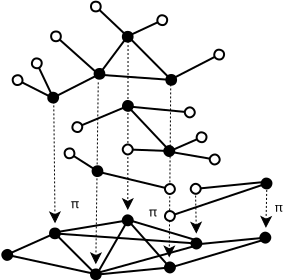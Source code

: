 <?xml version="1.0" encoding="UTF-8"?>
<dia:diagram xmlns:dia="http://www.lysator.liu.se/~alla/dia/">
  <dia:layer name="Background" visible="true" connectable="true" active="true">
    <dia:object type="Standard - Line" version="0" id="O0">
      <dia:attribute name="obj_pos">
        <dia:point val="7.85,14.95"/>
      </dia:attribute>
      <dia:attribute name="obj_bb">
        <dia:rectangle val="7.779,14.879;10.321,17.421"/>
      </dia:attribute>
      <dia:attribute name="conn_endpoints">
        <dia:point val="7.85,14.95"/>
        <dia:point val="10.25,17.35"/>
      </dia:attribute>
      <dia:attribute name="numcp">
        <dia:int val="1"/>
      </dia:attribute>
      <dia:attribute name="start_arrow">
        <dia:enum val="8"/>
      </dia:attribute>
      <dia:attribute name="start_arrow_length">
        <dia:real val="0.5"/>
      </dia:attribute>
      <dia:attribute name="start_arrow_width">
        <dia:real val="0.5"/>
      </dia:attribute>
      <dia:attribute name="end_arrow">
        <dia:enum val="8"/>
      </dia:attribute>
      <dia:attribute name="end_arrow_length">
        <dia:real val="0.5"/>
      </dia:attribute>
      <dia:attribute name="end_arrow_width">
        <dia:real val="0.5"/>
      </dia:attribute>
    </dia:object>
    <dia:object type="Standard - Line" version="0" id="O1">
      <dia:attribute name="obj_pos">
        <dia:point val="8.081,15.067"/>
      </dia:attribute>
      <dia:attribute name="obj_bb">
        <dia:rectangle val="8.023,14.158;11.984,15.124"/>
      </dia:attribute>
      <dia:attribute name="conn_endpoints">
        <dia:point val="8.081,15.067"/>
        <dia:point val="11.914,14.433"/>
      </dia:attribute>
      <dia:attribute name="numcp">
        <dia:int val="1"/>
      </dia:attribute>
      <dia:attribute name="end_arrow">
        <dia:enum val="8"/>
      </dia:attribute>
      <dia:attribute name="end_arrow_length">
        <dia:real val="0.5"/>
      </dia:attribute>
      <dia:attribute name="end_arrow_width">
        <dia:real val="0.5"/>
      </dia:attribute>
    </dia:object>
    <dia:object type="Standard - Line" version="0" id="O2">
      <dia:attribute name="obj_pos">
        <dia:point val="8.048,15.133"/>
      </dia:attribute>
      <dia:attribute name="obj_bb">
        <dia:rectangle val="7.994,15.08;15.421,15.952"/>
      </dia:attribute>
      <dia:attribute name="conn_endpoints">
        <dia:point val="8.048,15.133"/>
        <dia:point val="15.35,15.65"/>
      </dia:attribute>
      <dia:attribute name="numcp">
        <dia:int val="1"/>
      </dia:attribute>
      <dia:attribute name="end_arrow">
        <dia:enum val="8"/>
      </dia:attribute>
      <dia:attribute name="end_arrow_length">
        <dia:real val="0.5"/>
      </dia:attribute>
      <dia:attribute name="end_arrow_width">
        <dia:real val="0.5"/>
      </dia:attribute>
    </dia:object>
    <dia:object type="Standard - Line" version="0" id="O3">
      <dia:attribute name="obj_pos">
        <dia:point val="10.148,17.183"/>
      </dia:attribute>
      <dia:attribute name="obj_bb">
        <dia:rectangle val="10.093,16.51;14.095,17.238"/>
      </dia:attribute>
      <dia:attribute name="conn_endpoints">
        <dia:point val="10.148,17.183"/>
        <dia:point val="14.025,16.805"/>
      </dia:attribute>
      <dia:attribute name="numcp">
        <dia:int val="1"/>
      </dia:attribute>
      <dia:attribute name="end_arrow">
        <dia:enum val="8"/>
      </dia:attribute>
      <dia:attribute name="end_arrow_length">
        <dia:real val="0.5"/>
      </dia:attribute>
      <dia:attribute name="end_arrow_width">
        <dia:real val="0.5"/>
      </dia:attribute>
    </dia:object>
    <dia:object type="Standard - Line" version="0" id="O4">
      <dia:attribute name="obj_pos">
        <dia:point val="10,17.15"/>
      </dia:attribute>
      <dia:attribute name="obj_bb">
        <dia:rectangle val="5.331,15.89;10.059,17.209"/>
      </dia:attribute>
      <dia:attribute name="conn_endpoints">
        <dia:point val="10,17.15"/>
        <dia:point val="5.4,16.15"/>
      </dia:attribute>
      <dia:attribute name="numcp">
        <dia:int val="1"/>
      </dia:attribute>
      <dia:attribute name="end_arrow">
        <dia:enum val="8"/>
      </dia:attribute>
      <dia:attribute name="end_arrow_length">
        <dia:real val="0.5"/>
      </dia:attribute>
      <dia:attribute name="end_arrow_width">
        <dia:real val="0.5"/>
      </dia:attribute>
    </dia:object>
    <dia:object type="Standard - Line" version="0" id="O5">
      <dia:attribute name="obj_pos">
        <dia:point val="15.195,15.665"/>
      </dia:attribute>
      <dia:attribute name="obj_bb">
        <dia:rectangle val="15.14,15.02;18.865,15.72"/>
      </dia:attribute>
      <dia:attribute name="conn_endpoints">
        <dia:point val="15.195,15.665"/>
        <dia:point val="18.795,15.315"/>
      </dia:attribute>
      <dia:attribute name="numcp">
        <dia:int val="1"/>
      </dia:attribute>
      <dia:attribute name="end_arrow">
        <dia:enum val="8"/>
      </dia:attribute>
      <dia:attribute name="end_arrow_length">
        <dia:real val="0.5"/>
      </dia:attribute>
      <dia:attribute name="end_arrow_width">
        <dia:real val="0.5"/>
      </dia:attribute>
    </dia:object>
    <dia:object type="Standard - Line" version="0" id="O6">
      <dia:attribute name="obj_pos">
        <dia:point val="11.7,14.5"/>
      </dia:attribute>
      <dia:attribute name="obj_bb">
        <dia:rectangle val="11.629,14.429;13.768,16.821"/>
      </dia:attribute>
      <dia:attribute name="conn_endpoints">
        <dia:point val="11.7,14.5"/>
        <dia:point val="13.698,16.75"/>
      </dia:attribute>
      <dia:attribute name="numcp">
        <dia:int val="1"/>
      </dia:attribute>
    </dia:object>
    <dia:object type="Standard - Line" version="0" id="O7">
      <dia:attribute name="obj_pos">
        <dia:point val="11.536,14.406"/>
      </dia:attribute>
      <dia:attribute name="obj_bb">
        <dia:rectangle val="11.474,14.344;15.262,15.562"/>
      </dia:attribute>
      <dia:attribute name="conn_endpoints">
        <dia:point val="11.536,14.406"/>
        <dia:point val="15.2,15.5"/>
      </dia:attribute>
      <dia:attribute name="numcp">
        <dia:int val="1"/>
      </dia:attribute>
    </dia:object>
    <dia:object type="Standard - Line" version="0" id="O8">
      <dia:attribute name="obj_pos">
        <dia:point val="11.621,14.561"/>
      </dia:attribute>
      <dia:attribute name="obj_bb">
        <dia:rectangle val="10.182,14.493;11.69,17.018"/>
      </dia:attribute>
      <dia:attribute name="conn_endpoints">
        <dia:point val="11.621,14.561"/>
        <dia:point val="10.25,16.95"/>
      </dia:attribute>
      <dia:attribute name="numcp">
        <dia:int val="1"/>
      </dia:attribute>
    </dia:object>
    <dia:object type="Standard - Line" version="0" id="O9">
      <dia:attribute name="obj_pos">
        <dia:point val="5.681,16.167"/>
      </dia:attribute>
      <dia:attribute name="obj_bb">
        <dia:rectangle val="5.615,15.067;8.064,16.233"/>
      </dia:attribute>
      <dia:attribute name="conn_endpoints">
        <dia:point val="5.681,16.167"/>
        <dia:point val="7.998,15.133"/>
      </dia:attribute>
      <dia:attribute name="numcp">
        <dia:int val="1"/>
      </dia:attribute>
    </dia:object>
    <dia:object type="Standard - Line" version="0" id="O10">
      <dia:attribute name="obj_pos">
        <dia:point val="13.864,16.817"/>
      </dia:attribute>
      <dia:attribute name="obj_bb">
        <dia:rectangle val="13.802,15.338;18.693,16.879"/>
      </dia:attribute>
      <dia:attribute name="conn_endpoints">
        <dia:point val="13.864,16.817"/>
        <dia:point val="18.631,15.4"/>
      </dia:attribute>
      <dia:attribute name="numcp">
        <dia:int val="1"/>
      </dia:attribute>
    </dia:object>
    <dia:object type="Standard - Line" version="0" id="O11">
      <dia:attribute name="obj_pos">
        <dia:point val="10.098,17.117"/>
      </dia:attribute>
      <dia:attribute name="obj_bb">
        <dia:rectangle val="10.036,15.688;15.111,17.178"/>
      </dia:attribute>
      <dia:attribute name="conn_endpoints">
        <dia:point val="10.098,17.117"/>
        <dia:point val="15.05,15.75"/>
      </dia:attribute>
      <dia:attribute name="numcp">
        <dia:int val="1"/>
      </dia:attribute>
    </dia:object>
    <dia:object type="Standard - Line" version="0" id="O12">
      <dia:attribute name="obj_pos">
        <dia:point val="10.193,7.578"/>
      </dia:attribute>
      <dia:attribute name="obj_bb">
        <dia:rectangle val="9.774,7.553;10.385,16.697"/>
      </dia:attribute>
      <dia:attribute name="conn_endpoints">
        <dia:point val="10.193,7.578"/>
        <dia:point val="10.071,16.671"/>
      </dia:attribute>
      <dia:attribute name="numcp">
        <dia:int val="1"/>
      </dia:attribute>
      <dia:attribute name="line_width">
        <dia:real val="0.05"/>
      </dia:attribute>
      <dia:attribute name="line_style">
        <dia:enum val="4"/>
      </dia:attribute>
      <dia:attribute name="end_arrow">
        <dia:enum val="22"/>
      </dia:attribute>
      <dia:attribute name="end_arrow_length">
        <dia:real val="0.5"/>
      </dia:attribute>
      <dia:attribute name="end_arrow_width">
        <dia:real val="0.5"/>
      </dia:attribute>
    </dia:object>
    <dia:object type="Standard - Line" version="0" id="O13">
      <dia:attribute name="obj_pos">
        <dia:point val="18.618,12.953"/>
      </dia:attribute>
      <dia:attribute name="obj_bb">
        <dia:rectangle val="18.283,12.928;18.895,14.877"/>
      </dia:attribute>
      <dia:attribute name="conn_endpoints">
        <dia:point val="18.618,12.953"/>
        <dia:point val="18.575,14.851"/>
      </dia:attribute>
      <dia:attribute name="numcp">
        <dia:int val="1"/>
      </dia:attribute>
      <dia:attribute name="line_width">
        <dia:real val="0.05"/>
      </dia:attribute>
      <dia:attribute name="line_style">
        <dia:enum val="4"/>
      </dia:attribute>
      <dia:attribute name="end_arrow">
        <dia:enum val="22"/>
      </dia:attribute>
      <dia:attribute name="end_arrow_length">
        <dia:real val="0.5"/>
      </dia:attribute>
      <dia:attribute name="end_arrow_width">
        <dia:real val="0.5"/>
      </dia:attribute>
    </dia:object>
    <dia:object type="Standard - Text" version="1" id="O14">
      <dia:attribute name="obj_pos">
        <dia:point val="8.816,13.868"/>
      </dia:attribute>
      <dia:attribute name="obj_bb">
        <dia:rectangle val="8.816,13.273;9.201,14.018"/>
      </dia:attribute>
      <dia:attribute name="text">
        <dia:composite type="text">
          <dia:attribute name="string">
            <dia:string>#π#</dia:string>
          </dia:attribute>
          <dia:attribute name="font">
            <dia:font family="sans" style="0" name="Helvetica"/>
          </dia:attribute>
          <dia:attribute name="height">
            <dia:real val="0.8"/>
          </dia:attribute>
          <dia:attribute name="pos">
            <dia:point val="8.816,13.868"/>
          </dia:attribute>
          <dia:attribute name="color">
            <dia:color val="#000000ff"/>
          </dia:attribute>
          <dia:attribute name="alignment">
            <dia:enum val="0"/>
          </dia:attribute>
        </dia:composite>
      </dia:attribute>
      <dia:attribute name="valign">
        <dia:enum val="3"/>
      </dia:attribute>
    </dia:object>
    <dia:object type="Standard - Text" version="1" id="O15">
      <dia:attribute name="obj_pos">
        <dia:point val="19.008,14.041"/>
      </dia:attribute>
      <dia:attribute name="obj_bb">
        <dia:rectangle val="19.008,13.446;19.393,14.191"/>
      </dia:attribute>
      <dia:attribute name="text">
        <dia:composite type="text">
          <dia:attribute name="string">
            <dia:string>#π#</dia:string>
          </dia:attribute>
          <dia:attribute name="font">
            <dia:font family="sans" style="0" name="Helvetica"/>
          </dia:attribute>
          <dia:attribute name="height">
            <dia:real val="0.8"/>
          </dia:attribute>
          <dia:attribute name="pos">
            <dia:point val="19.008,14.041"/>
          </dia:attribute>
          <dia:attribute name="color">
            <dia:color val="#000000ff"/>
          </dia:attribute>
          <dia:attribute name="alignment">
            <dia:enum val="0"/>
          </dia:attribute>
        </dia:composite>
      </dia:attribute>
      <dia:attribute name="valign">
        <dia:enum val="3"/>
      </dia:attribute>
    </dia:object>
    <dia:object type="Standard - Text" version="1" id="O16">
      <dia:attribute name="obj_pos">
        <dia:point val="12.718,14.278"/>
      </dia:attribute>
      <dia:attribute name="obj_bb">
        <dia:rectangle val="12.718,13.683;13.103,14.428"/>
      </dia:attribute>
      <dia:attribute name="text">
        <dia:composite type="text">
          <dia:attribute name="string">
            <dia:string>#π#</dia:string>
          </dia:attribute>
          <dia:attribute name="font">
            <dia:font family="sans" style="0" name="Helvetica"/>
          </dia:attribute>
          <dia:attribute name="height">
            <dia:real val="0.8"/>
          </dia:attribute>
          <dia:attribute name="pos">
            <dia:point val="12.718,14.278"/>
          </dia:attribute>
          <dia:attribute name="color">
            <dia:color val="#000000ff"/>
          </dia:attribute>
          <dia:attribute name="alignment">
            <dia:enum val="0"/>
          </dia:attribute>
        </dia:composite>
      </dia:attribute>
      <dia:attribute name="valign">
        <dia:enum val="3"/>
      </dia:attribute>
    </dia:object>
    <dia:object type="Standard - Line" version="0" id="O17">
      <dia:attribute name="obj_pos">
        <dia:point val="11.684,5.506"/>
      </dia:attribute>
      <dia:attribute name="obj_bb">
        <dia:rectangle val="11.365,5.481;11.977,13.986"/>
      </dia:attribute>
      <dia:attribute name="conn_endpoints">
        <dia:point val="11.684,5.506"/>
        <dia:point val="11.67,13.961"/>
      </dia:attribute>
      <dia:attribute name="numcp">
        <dia:int val="1"/>
      </dia:attribute>
      <dia:attribute name="line_width">
        <dia:real val="0.05"/>
      </dia:attribute>
      <dia:attribute name="line_style">
        <dia:enum val="4"/>
      </dia:attribute>
      <dia:attribute name="end_arrow">
        <dia:enum val="22"/>
      </dia:attribute>
      <dia:attribute name="end_arrow_length">
        <dia:real val="0.5"/>
      </dia:attribute>
      <dia:attribute name="end_arrow_width">
        <dia:real val="0.5"/>
      </dia:attribute>
    </dia:object>
    <dia:object type="Standard - Line" version="0" id="O18">
      <dia:attribute name="obj_pos">
        <dia:point val="13.818,7.678"/>
      </dia:attribute>
      <dia:attribute name="obj_bb">
        <dia:rectangle val="13.441,7.653;14.053,16.356"/>
      </dia:attribute>
      <dia:attribute name="conn_endpoints">
        <dia:point val="13.818,7.678"/>
        <dia:point val="13.742,16.331"/>
      </dia:attribute>
      <dia:attribute name="numcp">
        <dia:int val="1"/>
      </dia:attribute>
      <dia:attribute name="line_width">
        <dia:real val="0.05"/>
      </dia:attribute>
      <dia:attribute name="line_style">
        <dia:enum val="4"/>
      </dia:attribute>
      <dia:attribute name="end_arrow">
        <dia:enum val="22"/>
      </dia:attribute>
      <dia:attribute name="end_arrow_length">
        <dia:real val="0.5"/>
      </dia:attribute>
      <dia:attribute name="end_arrow_width">
        <dia:real val="0.5"/>
      </dia:attribute>
    </dia:object>
    <dia:group>
      <dia:attribute name="meta">
        <dia:composite type="dict"/>
      </dia:attribute>
      <dia:attribute name="matrix"/>
      <dia:object type="Standard - Line" version="0" id="O19">
        <dia:attribute name="obj_pos">
          <dia:point val="11.718,8.828"/>
        </dia:attribute>
        <dia:attribute name="obj_bb">
          <dia:rectangle val="11.647,8.757;13.839,11.074"/>
        </dia:attribute>
        <dia:attribute name="conn_endpoints">
          <dia:point val="11.718,8.828"/>
          <dia:point val="13.768,11.003"/>
        </dia:attribute>
        <dia:attribute name="numcp">
          <dia:int val="1"/>
        </dia:attribute>
      </dia:object>
      <dia:group>
        <dia:attribute name="meta">
          <dia:composite type="dict"/>
        </dia:attribute>
        <dia:attribute name="matrix"/>
        <dia:object type="Standard - Line" version="0" id="O20">
          <dia:attribute name="obj_pos">
            <dia:point val="13.993,11.019"/>
          </dia:attribute>
          <dia:attribute name="obj_bb">
            <dia:rectangle val="11.316,10.61;14.064,11.33"/>
          </dia:attribute>
          <dia:attribute name="conn_endpoints">
            <dia:point val="13.993,11.019"/>
            <dia:point val="11.368,10.919"/>
          </dia:attribute>
          <dia:attribute name="numcp">
            <dia:int val="1"/>
          </dia:attribute>
          <dia:attribute name="start_arrow">
            <dia:enum val="8"/>
          </dia:attribute>
          <dia:attribute name="start_arrow_length">
            <dia:real val="0.5"/>
          </dia:attribute>
          <dia:attribute name="start_arrow_width">
            <dia:real val="0.5"/>
          </dia:attribute>
          <dia:attribute name="end_arrow">
            <dia:enum val="9"/>
          </dia:attribute>
          <dia:attribute name="end_arrow_length">
            <dia:real val="0.5"/>
          </dia:attribute>
          <dia:attribute name="end_arrow_width">
            <dia:real val="0.5"/>
          </dia:attribute>
        </dia:object>
        <dia:object type="Standard - Line" version="0" id="O21">
          <dia:attribute name="obj_pos">
            <dia:point val="13.918,10.95"/>
          </dia:attribute>
          <dia:attribute name="obj_bb">
            <dia:rectangle val="13.853,10.026;15.701,11.015"/>
          </dia:attribute>
          <dia:attribute name="conn_endpoints">
            <dia:point val="13.918,10.95"/>
            <dia:point val="15.635,10.2"/>
          </dia:attribute>
          <dia:attribute name="numcp">
            <dia:int val="1"/>
          </dia:attribute>
          <dia:attribute name="end_arrow">
            <dia:enum val="9"/>
          </dia:attribute>
          <dia:attribute name="end_arrow_length">
            <dia:real val="0.5"/>
          </dia:attribute>
          <dia:attribute name="end_arrow_width">
            <dia:real val="0.5"/>
          </dia:attribute>
        </dia:object>
        <dia:object type="Standard - Line" version="0" id="O22">
          <dia:attribute name="obj_pos">
            <dia:point val="13.756,11.044"/>
          </dia:attribute>
          <dia:attribute name="obj_bb">
            <dia:rectangle val="13.698,10.986;16.37,11.747"/>
          </dia:attribute>
          <dia:attribute name="conn_endpoints">
            <dia:point val="13.756,11.044"/>
            <dia:point val="16.312,11.482"/>
          </dia:attribute>
          <dia:attribute name="numcp">
            <dia:int val="1"/>
          </dia:attribute>
          <dia:attribute name="end_arrow">
            <dia:enum val="9"/>
          </dia:attribute>
          <dia:attribute name="end_arrow_length">
            <dia:real val="0.5"/>
          </dia:attribute>
          <dia:attribute name="end_arrow_width">
            <dia:real val="0.5"/>
          </dia:attribute>
        </dia:object>
      </dia:group>
      <dia:group>
        <dia:attribute name="meta">
          <dia:composite type="dict"/>
        </dia:attribute>
        <dia:attribute name="matrix"/>
        <dia:object type="Standard - Line" version="0" id="O23">
          <dia:attribute name="obj_pos">
            <dia:point val="11.906,8.656"/>
          </dia:attribute>
          <dia:attribute name="obj_bb">
            <dia:rectangle val="8.804,8.457;11.971,10.108"/>
          </dia:attribute>
          <dia:attribute name="conn_endpoints">
            <dia:point val="11.906,8.656"/>
            <dia:point val="8.87,9.928"/>
          </dia:attribute>
          <dia:attribute name="numcp">
            <dia:int val="1"/>
          </dia:attribute>
          <dia:attribute name="start_arrow">
            <dia:enum val="8"/>
          </dia:attribute>
          <dia:attribute name="start_arrow_length">
            <dia:real val="0.5"/>
          </dia:attribute>
          <dia:attribute name="start_arrow_width">
            <dia:real val="0.5"/>
          </dia:attribute>
          <dia:attribute name="end_arrow">
            <dia:enum val="9"/>
          </dia:attribute>
          <dia:attribute name="end_arrow_length">
            <dia:real val="0.5"/>
          </dia:attribute>
          <dia:attribute name="end_arrow_width">
            <dia:real val="0.5"/>
          </dia:attribute>
        </dia:object>
        <dia:object type="Standard - Line" version="0" id="O24">
          <dia:attribute name="obj_pos">
            <dia:point val="11.645,8.778"/>
          </dia:attribute>
          <dia:attribute name="obj_bb">
            <dia:rectangle val="11.59,8.724;15.124,9.395"/>
          </dia:attribute>
          <dia:attribute name="conn_endpoints">
            <dia:point val="11.645,8.778"/>
            <dia:point val="15.069,9.104"/>
          </dia:attribute>
          <dia:attribute name="numcp">
            <dia:int val="1"/>
          </dia:attribute>
          <dia:attribute name="end_arrow">
            <dia:enum val="9"/>
          </dia:attribute>
          <dia:attribute name="end_arrow_length">
            <dia:real val="0.5"/>
          </dia:attribute>
          <dia:attribute name="end_arrow_width">
            <dia:real val="0.5"/>
          </dia:attribute>
        </dia:object>
      </dia:group>
    </dia:group>
    <dia:group>
      <dia:attribute name="meta">
        <dia:composite type="dict"/>
      </dia:attribute>
      <dia:attribute name="matrix"/>
      <dia:object type="Standard - Line" version="0" id="O25">
        <dia:attribute name="obj_pos">
          <dia:point val="10.366,12.15"/>
        </dia:attribute>
        <dia:attribute name="obj_bb">
          <dia:rectangle val="8.435,10.853;10.435,12.286"/>
        </dia:attribute>
        <dia:attribute name="conn_endpoints">
          <dia:point val="10.366,12.15"/>
          <dia:point val="8.504,10.963"/>
        </dia:attribute>
        <dia:attribute name="numcp">
          <dia:int val="1"/>
        </dia:attribute>
        <dia:attribute name="start_arrow">
          <dia:enum val="8"/>
        </dia:attribute>
        <dia:attribute name="start_arrow_length">
          <dia:real val="0.5"/>
        </dia:attribute>
        <dia:attribute name="start_arrow_width">
          <dia:real val="0.5"/>
        </dia:attribute>
        <dia:attribute name="end_arrow">
          <dia:enum val="9"/>
        </dia:attribute>
        <dia:attribute name="end_arrow_length">
          <dia:real val="0.5"/>
        </dia:attribute>
        <dia:attribute name="end_arrow_width">
          <dia:real val="0.5"/>
        </dia:attribute>
      </dia:object>
      <dia:object type="Standard - Line" version="0" id="O26">
        <dia:attribute name="obj_pos">
          <dia:point val="10.176,12.043"/>
        </dia:attribute>
        <dia:attribute name="obj_bb">
          <dia:rectangle val="10.116,11.983;14.128,13.22"/>
        </dia:attribute>
        <dia:attribute name="conn_endpoints">
          <dia:point val="10.176,12.043"/>
          <dia:point val="14.068,12.978"/>
        </dia:attribute>
        <dia:attribute name="numcp">
          <dia:int val="1"/>
        </dia:attribute>
        <dia:attribute name="end_arrow">
          <dia:enum val="9"/>
        </dia:attribute>
        <dia:attribute name="end_arrow_length">
          <dia:real val="0.5"/>
        </dia:attribute>
        <dia:attribute name="end_arrow_width">
          <dia:real val="0.5"/>
        </dia:attribute>
      </dia:object>
    </dia:group>
    <dia:group>
      <dia:attribute name="meta">
        <dia:composite type="dict"/>
      </dia:attribute>
      <dia:attribute name="matrix"/>
      <dia:object type="Standard - Line" version="0" id="O27">
        <dia:attribute name="obj_pos">
          <dia:point val="18.843,12.553"/>
        </dia:attribute>
        <dia:attribute name="obj_bb">
          <dia:rectangle val="13.43,12.329;18.91,14.561"/>
        </dia:attribute>
        <dia:attribute name="conn_endpoints">
          <dia:point val="18.843,12.553"/>
          <dia:point val="13.493,14.353"/>
        </dia:attribute>
        <dia:attribute name="numcp">
          <dia:int val="1"/>
        </dia:attribute>
        <dia:attribute name="start_arrow">
          <dia:enum val="8"/>
        </dia:attribute>
        <dia:attribute name="start_arrow_length">
          <dia:real val="0.5"/>
        </dia:attribute>
        <dia:attribute name="start_arrow_width">
          <dia:real val="0.5"/>
        </dia:attribute>
        <dia:attribute name="end_arrow">
          <dia:enum val="9"/>
        </dia:attribute>
        <dia:attribute name="end_arrow_length">
          <dia:real val="0.5"/>
        </dia:attribute>
        <dia:attribute name="end_arrow_width">
          <dia:real val="0.5"/>
        </dia:attribute>
      </dia:object>
      <dia:object type="Standard - Line" version="0" id="O28">
        <dia:attribute name="obj_pos">
          <dia:point val="18.518,12.553"/>
        </dia:attribute>
        <dia:attribute name="obj_bb">
          <dia:rectangle val="14.713,12.498;18.573,13.217"/>
        </dia:attribute>
        <dia:attribute name="conn_endpoints">
          <dia:point val="18.518,12.553"/>
          <dia:point val="14.768,12.928"/>
        </dia:attribute>
        <dia:attribute name="numcp">
          <dia:int val="1"/>
        </dia:attribute>
        <dia:attribute name="end_arrow">
          <dia:enum val="9"/>
        </dia:attribute>
        <dia:attribute name="end_arrow_length">
          <dia:real val="0.5"/>
        </dia:attribute>
        <dia:attribute name="end_arrow_width">
          <dia:real val="0.5"/>
        </dia:attribute>
      </dia:object>
    </dia:group>
    <dia:group>
      <dia:attribute name="meta">
        <dia:composite type="dict"/>
      </dia:attribute>
      <dia:attribute name="matrix"/>
      <dia:object type="Standard - Line" version="0" id="O29">
        <dia:attribute name="obj_pos">
          <dia:point val="11.848,5.466"/>
        </dia:attribute>
        <dia:attribute name="obj_bb">
          <dia:rectangle val="9.785,3.507;11.919,5.536"/>
        </dia:attribute>
        <dia:attribute name="conn_endpoints">
          <dia:point val="11.848,5.466"/>
          <dia:point val="9.855,3.578"/>
        </dia:attribute>
        <dia:attribute name="numcp">
          <dia:int val="1"/>
        </dia:attribute>
        <dia:attribute name="start_arrow">
          <dia:enum val="8"/>
        </dia:attribute>
        <dia:attribute name="start_arrow_length">
          <dia:real val="0.5"/>
        </dia:attribute>
        <dia:attribute name="start_arrow_width">
          <dia:real val="0.5"/>
        </dia:attribute>
        <dia:attribute name="end_arrow">
          <dia:enum val="9"/>
        </dia:attribute>
        <dia:attribute name="end_arrow_length">
          <dia:real val="0.5"/>
        </dia:attribute>
        <dia:attribute name="end_arrow_width">
          <dia:real val="0.5"/>
        </dia:attribute>
      </dia:object>
      <dia:object type="Standard - Line" version="0" id="O30">
        <dia:attribute name="obj_pos">
          <dia:point val="11.711,5.248"/>
        </dia:attribute>
        <dia:attribute name="obj_bb">
          <dia:rectangle val="11.645,4.176;13.732,5.315"/>
        </dia:attribute>
        <dia:attribute name="conn_endpoints">
          <dia:point val="11.711,5.248"/>
          <dia:point val="13.666,4.34"/>
        </dia:attribute>
        <dia:attribute name="numcp">
          <dia:int val="1"/>
        </dia:attribute>
        <dia:attribute name="end_arrow">
          <dia:enum val="9"/>
        </dia:attribute>
        <dia:attribute name="end_arrow_length">
          <dia:real val="0.5"/>
        </dia:attribute>
        <dia:attribute name="end_arrow_width">
          <dia:real val="0.5"/>
        </dia:attribute>
      </dia:object>
      <dia:object type="Standard - Line" version="0" id="O31">
        <dia:attribute name="obj_pos">
          <dia:point val="13.948,7.366"/>
        </dia:attribute>
        <dia:attribute name="obj_bb">
          <dia:rectangle val="13.881,5.902;16.573,7.433"/>
        </dia:attribute>
        <dia:attribute name="conn_endpoints">
          <dia:point val="13.948,7.366"/>
          <dia:point val="16.506,6.05"/>
        </dia:attribute>
        <dia:attribute name="numcp">
          <dia:int val="1"/>
        </dia:attribute>
        <dia:attribute name="end_arrow">
          <dia:enum val="9"/>
        </dia:attribute>
        <dia:attribute name="end_arrow_length">
          <dia:real val="0.5"/>
        </dia:attribute>
        <dia:attribute name="end_arrow_width">
          <dia:real val="0.5"/>
        </dia:attribute>
      </dia:object>
      <dia:object type="Standard - Line" version="0" id="O32">
        <dia:attribute name="obj_pos">
          <dia:point val="10.21,7.178"/>
        </dia:attribute>
        <dia:attribute name="obj_bb">
          <dia:rectangle val="7.785,5.004;10.281,7.249"/>
        </dia:attribute>
        <dia:attribute name="conn_endpoints">
          <dia:point val="10.21,7.178"/>
          <dia:point val="7.856,5.075"/>
        </dia:attribute>
        <dia:attribute name="numcp">
          <dia:int val="1"/>
        </dia:attribute>
        <dia:attribute name="end_arrow">
          <dia:enum val="9"/>
        </dia:attribute>
        <dia:attribute name="end_arrow_length">
          <dia:real val="0.5"/>
        </dia:attribute>
        <dia:attribute name="end_arrow_width">
          <dia:real val="0.5"/>
        </dia:attribute>
      </dia:object>
      <dia:object type="Standard - Line" version="0" id="O33">
        <dia:attribute name="obj_pos">
          <dia:point val="10.106,7.35"/>
        </dia:attribute>
        <dia:attribute name="obj_bb">
          <dia:rectangle val="9.999,5.205;11.726,7.42"/>
        </dia:attribute>
        <dia:attribute name="conn_endpoints">
          <dia:point val="10.106,7.35"/>
          <dia:point val="11.656,5.275"/>
        </dia:attribute>
        <dia:attribute name="numcp">
          <dia:int val="1"/>
        </dia:attribute>
        <dia:attribute name="start_arrow">
          <dia:enum val="8"/>
        </dia:attribute>
        <dia:attribute name="start_arrow_length">
          <dia:real val="0.5"/>
        </dia:attribute>
        <dia:attribute name="start_arrow_width">
          <dia:real val="0.5"/>
        </dia:attribute>
      </dia:object>
      <dia:object type="Standard - Line" version="0" id="O34">
        <dia:attribute name="obj_pos">
          <dia:point val="14.018,7.628"/>
        </dia:attribute>
        <dia:attribute name="obj_bb">
          <dia:rectangle val="11.685,5.279;14.089,7.699"/>
        </dia:attribute>
        <dia:attribute name="conn_endpoints">
          <dia:point val="14.018,7.628"/>
          <dia:point val="11.756,5.35"/>
        </dia:attribute>
        <dia:attribute name="numcp">
          <dia:int val="1"/>
        </dia:attribute>
        <dia:attribute name="start_arrow">
          <dia:enum val="8"/>
        </dia:attribute>
        <dia:attribute name="start_arrow_length">
          <dia:real val="0.5"/>
        </dia:attribute>
        <dia:attribute name="start_arrow_width">
          <dia:real val="0.5"/>
        </dia:attribute>
      </dia:object>
      <dia:object type="Standard - Line" version="0" id="O35">
        <dia:attribute name="obj_pos">
          <dia:point val="10.343,7.203"/>
        </dia:attribute>
        <dia:attribute name="obj_bb">
          <dia:rectangle val="10.29,7.15;13.896,7.507"/>
        </dia:attribute>
        <dia:attribute name="conn_endpoints">
          <dia:point val="10.343,7.203"/>
          <dia:point val="13.843,7.453"/>
        </dia:attribute>
        <dia:attribute name="numcp">
          <dia:int val="1"/>
        </dia:attribute>
      </dia:object>
      <dia:object type="Standard - Line" version="0" id="O36">
        <dia:attribute name="obj_pos">
          <dia:point val="10.131,7.225"/>
        </dia:attribute>
        <dia:attribute name="obj_bb">
          <dia:rectangle val="7.651,7.158;10.198,8.626"/>
        </dia:attribute>
        <dia:attribute name="conn_endpoints">
          <dia:point val="10.131,7.225"/>
          <dia:point val="7.718,8.453"/>
        </dia:attribute>
        <dia:attribute name="numcp">
          <dia:int val="1"/>
        </dia:attribute>
        <dia:attribute name="end_arrow">
          <dia:enum val="8"/>
        </dia:attribute>
        <dia:attribute name="end_arrow_length">
          <dia:real val="0.5"/>
        </dia:attribute>
        <dia:attribute name="end_arrow_width">
          <dia:real val="0.5"/>
        </dia:attribute>
      </dia:object>
      <dia:object type="Standard - Line" version="0" id="O37">
        <dia:attribute name="obj_pos">
          <dia:point val="7.941,8.348"/>
        </dia:attribute>
        <dia:attribute name="obj_bb">
          <dia:rectangle val="6.832,6.287;8.007,8.414"/>
        </dia:attribute>
        <dia:attribute name="conn_endpoints">
          <dia:point val="7.941,8.348"/>
          <dia:point val="6.993,6.353"/>
        </dia:attribute>
        <dia:attribute name="numcp">
          <dia:int val="1"/>
        </dia:attribute>
        <dia:attribute name="end_arrow">
          <dia:enum val="9"/>
        </dia:attribute>
        <dia:attribute name="end_arrow_length">
          <dia:real val="0.5"/>
        </dia:attribute>
        <dia:attribute name="end_arrow_width">
          <dia:real val="0.5"/>
        </dia:attribute>
      </dia:object>
      <dia:object type="Standard - Line" version="0" id="O38">
        <dia:attribute name="obj_pos">
          <dia:point val="7.908,8.35"/>
        </dia:attribute>
        <dia:attribute name="obj_bb">
          <dia:rectangle val="5.826,7.178;7.975,8.418"/>
        </dia:attribute>
        <dia:attribute name="conn_endpoints">
          <dia:point val="7.908,8.35"/>
          <dia:point val="5.893,7.328"/>
        </dia:attribute>
        <dia:attribute name="numcp">
          <dia:int val="1"/>
        </dia:attribute>
        <dia:attribute name="end_arrow">
          <dia:enum val="9"/>
        </dia:attribute>
        <dia:attribute name="end_arrow_length">
          <dia:real val="0.5"/>
        </dia:attribute>
        <dia:attribute name="end_arrow_width">
          <dia:real val="0.5"/>
        </dia:attribute>
      </dia:object>
    </dia:group>
    <dia:object type="Standard - Line" version="0" id="O39">
      <dia:attribute name="obj_pos">
        <dia:point val="7.968,8.528"/>
      </dia:attribute>
      <dia:attribute name="obj_bb">
        <dia:rectangle val="7.721,8.503;8.333,14.649"/>
      </dia:attribute>
      <dia:attribute name="conn_endpoints">
        <dia:point val="7.968,8.528"/>
        <dia:point val="8.033,14.624"/>
      </dia:attribute>
      <dia:attribute name="numcp">
        <dia:int val="1"/>
      </dia:attribute>
      <dia:attribute name="line_width">
        <dia:real val="0.05"/>
      </dia:attribute>
      <dia:attribute name="line_style">
        <dia:enum val="4"/>
      </dia:attribute>
      <dia:attribute name="end_arrow">
        <dia:enum val="22"/>
      </dia:attribute>
      <dia:attribute name="end_arrow_length">
        <dia:real val="0.5"/>
      </dia:attribute>
      <dia:attribute name="end_arrow_width">
        <dia:real val="0.5"/>
      </dia:attribute>
    </dia:object>
    <dia:object type="Standard - Line" version="0" id="O40">
      <dia:attribute name="obj_pos">
        <dia:point val="15.062,13.238"/>
      </dia:attribute>
      <dia:attribute name="obj_bb">
        <dia:rectangle val="14.78,13.212;15.392,15.164"/>
      </dia:attribute>
      <dia:attribute name="conn_endpoints">
        <dia:point val="15.062,13.238"/>
        <dia:point val="15.097,15.139"/>
      </dia:attribute>
      <dia:attribute name="numcp">
        <dia:int val="1"/>
      </dia:attribute>
      <dia:attribute name="line_width">
        <dia:real val="0.05"/>
      </dia:attribute>
      <dia:attribute name="line_style">
        <dia:enum val="4"/>
      </dia:attribute>
      <dia:attribute name="end_arrow">
        <dia:enum val="22"/>
      </dia:attribute>
      <dia:attribute name="end_arrow_length">
        <dia:real val="0.5"/>
      </dia:attribute>
      <dia:attribute name="end_arrow_width">
        <dia:real val="0.5"/>
      </dia:attribute>
    </dia:object>
  </dia:layer>
</dia:diagram>
